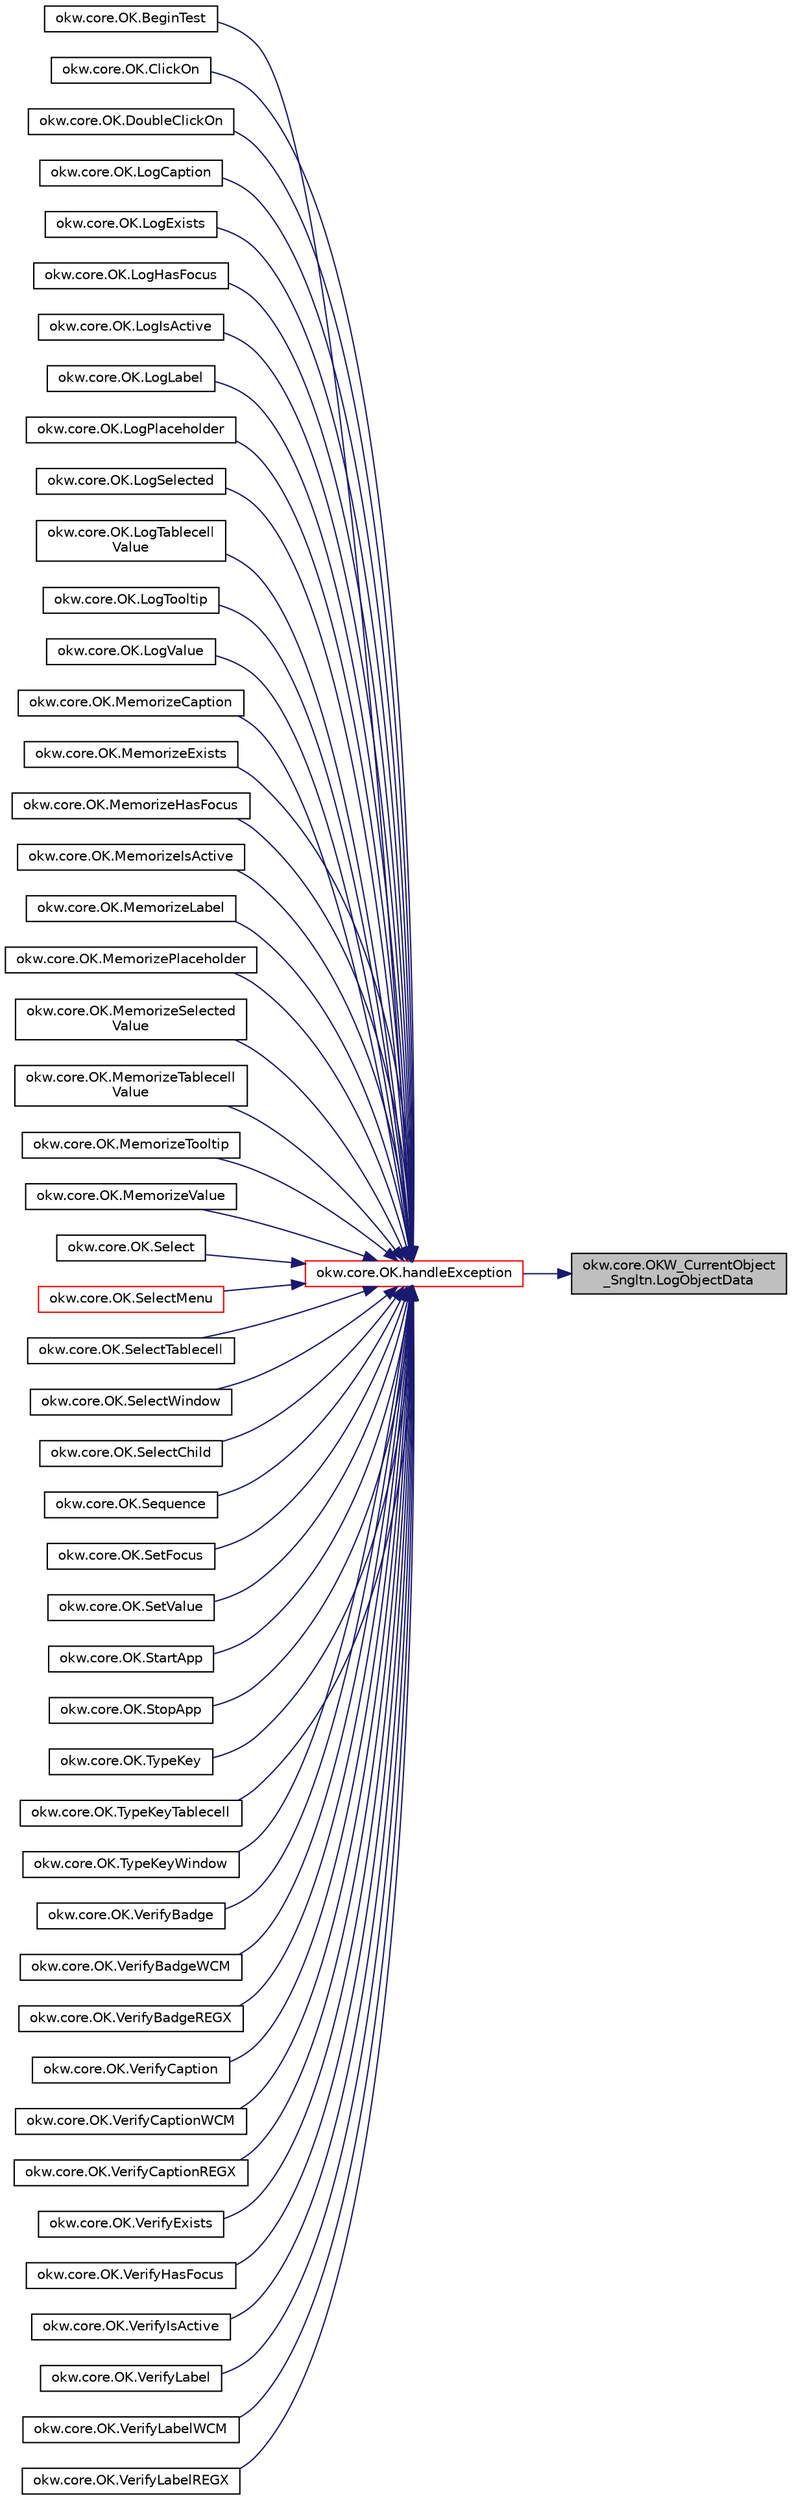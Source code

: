 digraph "okw.core.OKW_CurrentObject_Sngltn.LogObjectData"
{
 // INTERACTIVE_SVG=YES
 // LATEX_PDF_SIZE
  edge [fontname="Helvetica",fontsize="10",labelfontname="Helvetica",labelfontsize="10"];
  node [fontname="Helvetica",fontsize="10",shape=record];
  rankdir="RL";
  Node54 [label="okw.core.OKW_CurrentObject\l_Sngltn.LogObjectData",height=0.2,width=0.4,color="black", fillcolor="grey75", style="filled", fontcolor="black",tooltip="Methode gibt alle wichtigen Informationen zum aktuellen Objekt aus."];
  Node54 -> Node55 [dir="back",color="midnightblue",fontsize="10",style="solid",fontname="Helvetica"];
  Node55 [label="okw.core.OK.handleException",height=0.2,width=0.4,color="red", fillcolor="white", style="filled",URL="$classokw_1_1core_1_1_o_k.html#a5a6db6a457bcb71c893f5d4eb615b2b7",tooltip="Zentrale Exception-Behandlung."];
  Node55 -> Node56 [dir="back",color="midnightblue",fontsize="10",style="solid",fontname="Helvetica"];
  Node56 [label="okw.core.OK.BeginTest",height=0.2,width=0.4,color="black", fillcolor="white", style="filled",URL="$classokw_1_1core_1_1_o_k.html#a594d5a3518a401240bc1868f5883a393",tooltip="Markiert den Anfang eines neuen Testfalls."];
  Node55 -> Node57 [dir="back",color="midnightblue",fontsize="10",style="solid",fontname="Helvetica"];
  Node57 [label="okw.core.OK.ClickOn",height=0.2,width=0.4,color="black", fillcolor="white", style="filled",URL="$classokw_1_1core_1_1_o_k.html#a1a4fcce79cac7386f04495383d2985b3",tooltip="Klickt auf das gegebene Objekt."];
  Node55 -> Node58 [dir="back",color="midnightblue",fontsize="10",style="solid",fontname="Helvetica"];
  Node58 [label="okw.core.OK.DoubleClickOn",height=0.2,width=0.4,color="black", fillcolor="white", style="filled",URL="$classokw_1_1core_1_1_o_k.html#a3e40c302aa78cb83aa1fcfd0dafa24b0",tooltip="Führt ein Doppelklick auf das gegebene GUI-Objekt aus."];
  Node55 -> Node59 [dir="back",color="midnightblue",fontsize="10",style="solid",fontname="Helvetica"];
  Node59 [label="okw.core.OK.LogCaption",height=0.2,width=0.4,color="black", fillcolor="white", style="filled",URL="$classokw_1_1core_1_1_o_k.html#a2469f6149bc2c4540c48edd8facbb5c0",tooltip="Gibt die Caption eines GUI-Objektes in den Testergebnissen aus."];
  Node55 -> Node60 [dir="back",color="midnightblue",fontsize="10",style="solid",fontname="Helvetica"];
  Node60 [label="okw.core.OK.LogExists",height=0.2,width=0.4,color="black", fillcolor="white", style="filled",URL="$classokw_1_1core_1_1_o_k.html#ac20bd936e2181f94529469c6fc130238",tooltip="Gibt die Existenz eines GUI-Objektes mit YES/NO in den Testergebnissen aus."];
  Node55 -> Node61 [dir="back",color="midnightblue",fontsize="10",style="solid",fontname="Helvetica"];
  Node61 [label="okw.core.OK.LogHasFocus",height=0.2,width=0.4,color="black", fillcolor="white", style="filled",URL="$classokw_1_1core_1_1_o_k.html#a1b8a5a3d583ffabc0063632ab9d981cf",tooltip="Dokumentiert den Fokus-Status des gegebenen Objekts."];
  Node55 -> Node62 [dir="back",color="midnightblue",fontsize="10",style="solid",fontname="Helvetica"];
  Node62 [label="okw.core.OK.LogIsActive",height=0.2,width=0.4,color="black", fillcolor="white", style="filled",URL="$classokw_1_1core_1_1_o_k.html#ae44a6c32e26a7f93dd5c9f7b5765ee0d",tooltip="Dokumentiert den Status des gegebenen Objekts."];
  Node55 -> Node63 [dir="back",color="midnightblue",fontsize="10",style="solid",fontname="Helvetica"];
  Node63 [label="okw.core.OK.LogLabel",height=0.2,width=0.4,color="black", fillcolor="white", style="filled",URL="$classokw_1_1core_1_1_o_k.html#a5ca2a918fc575095dd00d15e65f1491c",tooltip="Gibt den Wert des Etikette/Label in der Logdatei aus."];
  Node55 -> Node64 [dir="back",color="midnightblue",fontsize="10",style="solid",fontname="Helvetica"];
  Node64 [label="okw.core.OK.LogPlaceholder",height=0.2,width=0.4,color="black", fillcolor="white", style="filled",URL="$classokw_1_1core_1_1_o_k.html#a260d21c87a1d0df97bb442888fc87fcb",tooltip="Gibt den Wert des Platzhalters in der Logdatei aus."];
  Node55 -> Node65 [dir="back",color="midnightblue",fontsize="10",style="solid",fontname="Helvetica"];
  Node65 [label="okw.core.OK.LogSelected",height=0.2,width=0.4,color="black", fillcolor="white", style="filled",URL="$classokw_1_1core_1_1_o_k.html#af480aabf37fd55561892d9effcdaf182",tooltip="Dokumentiert den markierten Text des gegebenen Objekts."];
  Node55 -> Node66 [dir="back",color="midnightblue",fontsize="10",style="solid",fontname="Helvetica"];
  Node66 [label="okw.core.OK.LogTablecell\lValue",height=0.2,width=0.4,color="black", fillcolor="white", style="filled",URL="$classokw_1_1core_1_1_o_k.html#a7c6a02d1f58952de8cc3591379cdfbe3",tooltip="Dokumentiert den Wert der ausgewählten Zelle."];
  Node55 -> Node67 [dir="back",color="midnightblue",fontsize="10",style="solid",fontname="Helvetica"];
  Node67 [label="okw.core.OK.LogTooltip",height=0.2,width=0.4,color="black", fillcolor="white", style="filled",URL="$classokw_1_1core_1_1_o_k.html#a170fa2f1a3bd1fa9f00fc160c48e76c2",tooltip="Dokumentiert die Kurzinfo zu einem Werkzeug des gegebenen Objekts."];
  Node55 -> Node68 [dir="back",color="midnightblue",fontsize="10",style="solid",fontname="Helvetica"];
  Node68 [label="okw.core.OK.LogValue",height=0.2,width=0.4,color="black", fillcolor="white", style="filled",URL="$classokw_1_1core_1_1_o_k.html#ad13df6f48f816f5d075efe045907527d",tooltip="Dokumentiert den Standartwert eines Objekts."];
  Node55 -> Node69 [dir="back",color="midnightblue",fontsize="10",style="solid",fontname="Helvetica"];
  Node69 [label="okw.core.OK.MemorizeCaption",height=0.2,width=0.4,color="black", fillcolor="white", style="filled",URL="$classokw_1_1core_1_1_o_k.html#a661c650ca7824d1ea464d98b792ae712",tooltip="Keine Beschreibung zu \"MemorizeCaption\" verfügbar."];
  Node55 -> Node70 [dir="back",color="midnightblue",fontsize="10",style="solid",fontname="Helvetica"];
  Node70 [label="okw.core.OK.MemorizeExists",height=0.2,width=0.4,color="black", fillcolor="white", style="filled",URL="$classokw_1_1core_1_1_o_k.html#a61db6d17853d7c0913216708c2c29779",tooltip="Merkt sich den aktuell existierenden Zustand des Objekts."];
  Node55 -> Node71 [dir="back",color="midnightblue",fontsize="10",style="solid",fontname="Helvetica"];
  Node71 [label="okw.core.OK.MemorizeHasFocus",height=0.2,width=0.4,color="black", fillcolor="white", style="filled",URL="$classokw_1_1core_1_1_o_k.html#aa18fa77383398b2a8242ca299938c24d",tooltip="Keine Beschreibung zu \"MemorizeHasFocus\" verfügbar."];
  Node55 -> Node72 [dir="back",color="midnightblue",fontsize="10",style="solid",fontname="Helvetica"];
  Node72 [label="okw.core.OK.MemorizeIsActive",height=0.2,width=0.4,color="black", fillcolor="white", style="filled",URL="$classokw_1_1core_1_1_o_k.html#aed2c0c9e72b5b730b6b041ef641f3bdc",tooltip="Merkt sich den Zustand des gegebenen Objekts."];
  Node55 -> Node73 [dir="back",color="midnightblue",fontsize="10",style="solid",fontname="Helvetica"];
  Node73 [label="okw.core.OK.MemorizeLabel",height=0.2,width=0.4,color="black", fillcolor="white", style="filled",URL="$classokw_1_1core_1_1_o_k.html#ad09ff6f6389ceb04f7ec338ea3c45e85",tooltip="Speirchert den aktuellen Wert der Etikette, und legt diesen unter fpsMemKeyName ab."];
  Node55 -> Node74 [dir="back",color="midnightblue",fontsize="10",style="solid",fontname="Helvetica"];
  Node74 [label="okw.core.OK.MemorizePlaceholder",height=0.2,width=0.4,color="black", fillcolor="white", style="filled",URL="$classokw_1_1core_1_1_o_k.html#ac9744fdc26e9049a0d0fe48b1ae9d11c",tooltip="Speirchert den aktuellen Wert der Platzhalters, und legt diesen unter fpsMemKeyName ab."];
  Node55 -> Node75 [dir="back",color="midnightblue",fontsize="10",style="solid",fontname="Helvetica"];
  Node75 [label="okw.core.OK.MemorizeSelected\lValue",height=0.2,width=0.4,color="black", fillcolor="white", style="filled",URL="$classokw_1_1core_1_1_o_k.html#a7e8652a632b073da02222ee6e5e88266",tooltip="Keine Beschreibung zu \"MemorizeSelectedValue\" verfügbar."];
  Node55 -> Node76 [dir="back",color="midnightblue",fontsize="10",style="solid",fontname="Helvetica"];
  Node76 [label="okw.core.OK.MemorizeTablecell\lValue",height=0.2,width=0.4,color="black", fillcolor="white", style="filled",URL="$classokw_1_1core_1_1_o_k.html#ab7c819556f3b21faeea08fad5be32813",tooltip="Merkt sich den Wert der gegebenen Zelle in der Tabelle. throws Exception"];
  Node55 -> Node77 [dir="back",color="midnightblue",fontsize="10",style="solid",fontname="Helvetica"];
  Node77 [label="okw.core.OK.MemorizeTooltip",height=0.2,width=0.4,color="black", fillcolor="white", style="filled",URL="$classokw_1_1core_1_1_o_k.html#aad3ff1b462da844ccc53d2e177fb1def",tooltip="Dokumentiert den Tooltip-Text (Kurzinformation) des gegebenen Objekts."];
  Node55 -> Node78 [dir="back",color="midnightblue",fontsize="10",style="solid",fontname="Helvetica"];
  Node78 [label="okw.core.OK.MemorizeValue",height=0.2,width=0.4,color="black", fillcolor="white", style="filled",URL="$classokw_1_1core_1_1_o_k.html#a2d93a84a57295418131d219a5887094d",tooltip="Merkt sich den Standartwert eines Objekts."];
  Node55 -> Node79 [dir="back",color="midnightblue",fontsize="10",style="solid",fontname="Helvetica"];
  Node79 [label="okw.core.OK.Select",height=0.2,width=0.4,color="black", fillcolor="white", style="filled",URL="$classokw_1_1core_1_1_o_k.html#a7ee0b387364c0c188f94099f14f2da43",tooltip="Auswahl aller Zeilen einer Liste/Tabelle, welche die gegebenen Daten enthalten."];
  Node55 -> Node80 [dir="back",color="midnightblue",fontsize="10",style="solid",fontname="Helvetica"];
  Node80 [label="okw.core.OK.SelectMenu",height=0.2,width=0.4,color="red", fillcolor="white", style="filled",URL="$classokw_1_1core_1_1_o_k.html#ae30b70ea446f3a58022a617177d0bcb6",tooltip="Wählt den gegebenen Menü-Eintrag aus."];
  Node55 -> Node82 [dir="back",color="midnightblue",fontsize="10",style="solid",fontname="Helvetica"];
  Node82 [label="okw.core.OK.SelectTablecell",height=0.2,width=0.4,color="black", fillcolor="white", style="filled",URL="$classokw_1_1core_1_1_o_k.html#a0cbda1e1d604b0b988296c48835300cc",tooltip="Wählt die gegebene Tabellenzelle aus."];
  Node55 -> Node83 [dir="back",color="midnightblue",fontsize="10",style="solid",fontname="Helvetica"];
  Node83 [label="okw.core.OK.SelectWindow",height=0.2,width=0.4,color="black", fillcolor="white", style="filled",URL="$classokw_1_1core_1_1_o_k.html#a4609a2156286fe56e1d4dba1695cd600",tooltip="Setzt den Kontext auf das gegebene Fenster."];
  Node55 -> Node84 [dir="back",color="midnightblue",fontsize="10",style="solid",fontname="Helvetica"];
  Node84 [label="okw.core.OK.SelectChild",height=0.2,width=0.4,color="black", fillcolor="white", style="filled",URL="$classokw_1_1core_1_1_o_k.html#a038f45c24b6538ddadbdcd1fd179c2ab",tooltip="Setzt den Wert von SELECTEDCHILD auf den Wert von FN."];
  Node55 -> Node85 [dir="back",color="midnightblue",fontsize="10",style="solid",fontname="Helvetica"];
  Node85 [label="okw.core.OK.Sequence",height=0.2,width=0.4,color="black", fillcolor="white", style="filled",URL="$classokw_1_1core_1_1_o_k.html#a4ce824499d5b8b9612beff9f5438c6a1",tooltip="Ruft die Sequenz eines Fensters auf."];
  Node55 -> Node86 [dir="back",color="midnightblue",fontsize="10",style="solid",fontname="Helvetica"];
  Node86 [label="okw.core.OK.SetFocus",height=0.2,width=0.4,color="black", fillcolor="white", style="filled",URL="$classokw_1_1core_1_1_o_k.html#a2ec62170b8430a0ea58e919d8d46a7c0",tooltip="Setzt den Fokus auf das gegebene Fensterobjekt."];
  Node55 -> Node87 [dir="back",color="midnightblue",fontsize="10",style="solid",fontname="Helvetica"];
  Node87 [label="okw.core.OK.SetValue",height=0.2,width=0.4,color="black", fillcolor="white", style="filled",URL="$classokw_1_1core_1_1_o_k.html#a6af4fe0d34a701aefc8ce67657b3c432",tooltip="Setzt den Wert des gegebenen Fensterobjekts auf den gegebenen Wert."];
  Node55 -> Node88 [dir="back",color="midnightblue",fontsize="10",style="solid",fontname="Helvetica"];
  Node88 [label="okw.core.OK.StartApp",height=0.2,width=0.4,color="black", fillcolor="white", style="filled",URL="$classokw_1_1core_1_1_o_k.html#a38d47241f9746791eecaf7a45fcabb80",tooltip="Startet die gegebene Anwendung."];
  Node55 -> Node89 [dir="back",color="midnightblue",fontsize="10",style="solid",fontname="Helvetica"];
  Node89 [label="okw.core.OK.StopApp",height=0.2,width=0.4,color="black", fillcolor="white", style="filled",URL="$classokw_1_1core_1_1_o_k.html#adbb934e4f20a0c451b4720a67c6cf99a",tooltip="Beendet eine gegebene Anwendung."];
  Node55 -> Node90 [dir="back",color="midnightblue",fontsize="10",style="solid",fontname="Helvetica"];
  Node90 [label="okw.core.OK.TypeKey",height=0.2,width=0.4,color="black", fillcolor="white", style="filled",URL="$classokw_1_1core_1_1_o_k.html#a4600012e7b1fdbedcee36313d0397fd5",tooltip="Tastatureingaben von Daten in das aktive Fensterobjekt."];
  Node55 -> Node91 [dir="back",color="midnightblue",fontsize="10",style="solid",fontname="Helvetica"];
  Node91 [label="okw.core.OK.TypeKeyTablecell",height=0.2,width=0.4,color="black", fillcolor="white", style="filled",URL="$classokw_1_1core_1_1_o_k.html#afbfb6cebd96c8087190627a4c0d0f7c4",tooltip="Eingabe von Daten in eine gegebene Tabellenzelle über die Tastatur."];
  Node55 -> Node92 [dir="back",color="midnightblue",fontsize="10",style="solid",fontname="Helvetica"];
  Node92 [label="okw.core.OK.TypeKeyWindow",height=0.2,width=0.4,color="black", fillcolor="white", style="filled",URL="$classokw_1_1core_1_1_o_k.html#ad91da46f1631eed55757d42061543e86",tooltip="Tastatureingabe in ein bestimmtes Fensterobjekt."];
  Node55 -> Node93 [dir="back",color="midnightblue",fontsize="10",style="solid",fontname="Helvetica"];
  Node93 [label="okw.core.OK.VerifyBadge",height=0.2,width=0.4,color="black", fillcolor="white", style="filled",URL="$classokw_1_1core_1_1_o_k.html#ac2c25fc3fa5b40db4e95219582f11874",tooltip="Überprüft den Badge des Objektes ."];
  Node55 -> Node94 [dir="back",color="midnightblue",fontsize="10",style="solid",fontname="Helvetica"];
  Node94 [label="okw.core.OK.VerifyBadgeWCM",height=0.2,width=0.4,color="black", fillcolor="white", style="filled",URL="$classokw_1_1core_1_1_o_k.html#a0bcee3fd07b44b54c13c14f0ff1080f0",tooltip="Überprüft den Badge des Objektes ."];
  Node55 -> Node95 [dir="back",color="midnightblue",fontsize="10",style="solid",fontname="Helvetica"];
  Node95 [label="okw.core.OK.VerifyBadgeREGX",height=0.2,width=0.4,color="black", fillcolor="white", style="filled",URL="$classokw_1_1core_1_1_o_k.html#a9e122d11d43dfbb7835c21a8b55b5759",tooltip="Überprüft den Badge des Objektes ."];
  Node55 -> Node96 [dir="back",color="midnightblue",fontsize="10",style="solid",fontname="Helvetica"];
  Node96 [label="okw.core.OK.VerifyCaption",height=0.2,width=0.4,color="black", fillcolor="white", style="filled",URL="$classokw_1_1core_1_1_o_k.html#afe1a1b392d59c5ceef93ed6d0cfd2e01",tooltip="Prüft den Standardwert eines Objektes (in den meisten Fällen ist dies der angezeigte Text)."];
  Node55 -> Node97 [dir="back",color="midnightblue",fontsize="10",style="solid",fontname="Helvetica"];
  Node97 [label="okw.core.OK.VerifyCaptionWCM",height=0.2,width=0.4,color="black", fillcolor="white", style="filled",URL="$classokw_1_1core_1_1_o_k.html#a461f7511030e7975fe983b2509527529",tooltip="Prüft den Standardwert eines Objektes (in den meisten Fällen ist dies der angezeigte Text)."];
  Node55 -> Node98 [dir="back",color="midnightblue",fontsize="10",style="solid",fontname="Helvetica"];
  Node98 [label="okw.core.OK.VerifyCaptionREGX",height=0.2,width=0.4,color="black", fillcolor="white", style="filled",URL="$classokw_1_1core_1_1_o_k.html#a7b0869a2a6df63be61899963dc35d768",tooltip="Überprüft die Überschrift des Objektes."];
  Node55 -> Node99 [dir="back",color="midnightblue",fontsize="10",style="solid",fontname="Helvetica"];
  Node99 [label="okw.core.OK.VerifyExists",height=0.2,width=0.4,color="black", fillcolor="white", style="filled",URL="$classokw_1_1core_1_1_o_k.html#a9785853231d70946dcbbfcd44b509c25",tooltip="Prüft, ob das gegebene Objekt existiert."];
  Node55 -> Node100 [dir="back",color="midnightblue",fontsize="10",style="solid",fontname="Helvetica"];
  Node100 [label="okw.core.OK.VerifyHasFocus",height=0.2,width=0.4,color="black", fillcolor="white", style="filled",URL="$classokw_1_1core_1_1_o_k.html#a4950117cbe9cd2b769ae529bbdc1f897",tooltip="Vergleicht den Fokus-Zustand des gegebenen Objekts mit dem erwarteten Wert."];
  Node55 -> Node101 [dir="back",color="midnightblue",fontsize="10",style="solid",fontname="Helvetica"];
  Node101 [label="okw.core.OK.VerifyIsActive",height=0.2,width=0.4,color="black", fillcolor="white", style="filled",URL="$classokw_1_1core_1_1_o_k.html#a071aec5319238e209cfc6f1434ea13e8",tooltip="copydoc IOKW_State::VerifyHasFocus(String,String)"];
  Node55 -> Node102 [dir="back",color="midnightblue",fontsize="10",style="solid",fontname="Helvetica"];
  Node102 [label="okw.core.OK.VerifyLabel",height=0.2,width=0.4,color="black", fillcolor="white", style="filled",URL="$classokw_1_1core_1_1_o_k.html#a1bfa8ae24fc44958e4e3c4272c120bb8",tooltip="Überprüft die Beschreibung des Objektes."];
  Node55 -> Node103 [dir="back",color="midnightblue",fontsize="10",style="solid",fontname="Helvetica"];
  Node103 [label="okw.core.OK.VerifyLabelWCM",height=0.2,width=0.4,color="black", fillcolor="white", style="filled",URL="$classokw_1_1core_1_1_o_k.html#a4187442dc3574358fda8af18cb03f15e",tooltip="Überprüft die Beschreibung/Label des Objektes."];
  Node55 -> Node104 [dir="back",color="midnightblue",fontsize="10",style="solid",fontname="Helvetica"];
  Node104 [label="okw.core.OK.VerifyLabelREGX",height=0.2,width=0.4,color="black", fillcolor="white", style="filled",URL="$classokw_1_1core_1_1_o_k.html#aeedf0dfdfe514b50ad774eb187a8cc34",tooltip="Überprüft die Überschrift des Objektes."];
}
